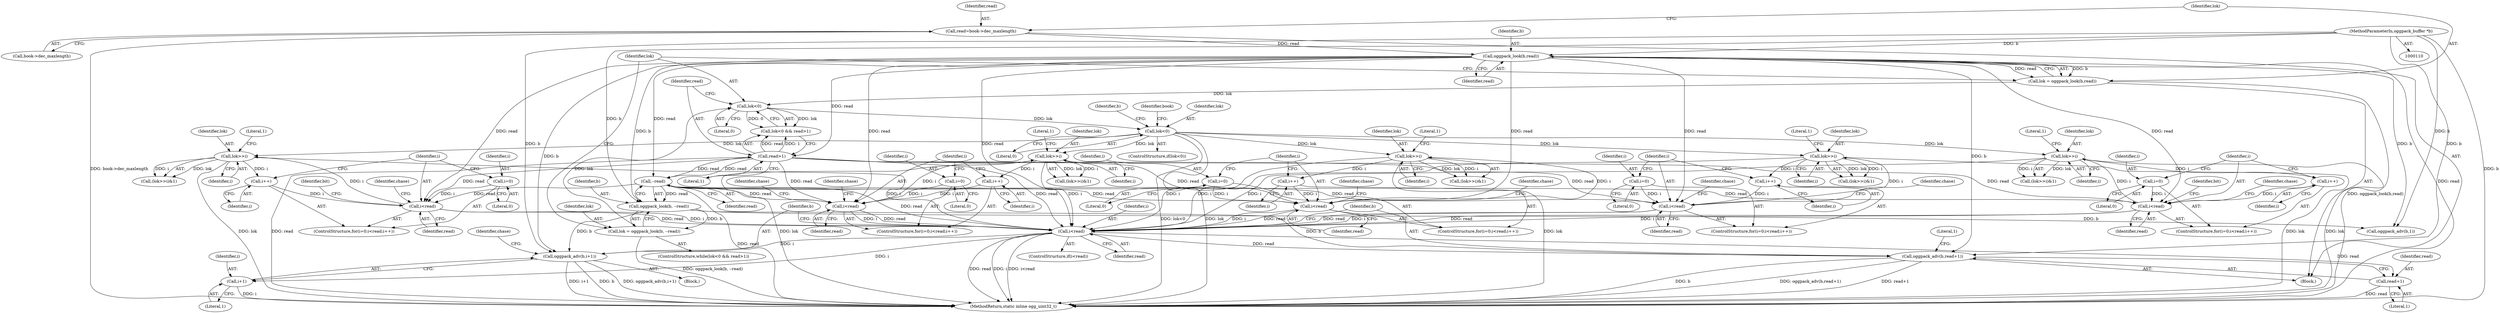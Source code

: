 digraph "1_Android_eeb4e45d5683f88488c083ecf142dc89bc3f0b47_2@API" {
"1000422" [label="(Call,i<read)"];
"1000227" [label="(Call,lok>>i)"];
"1000146" [label="(Call,lok<0)"];
"1000133" [label="(Call,lok<0)"];
"1000125" [label="(Call,lok = oggpack_look(b,read))"];
"1000127" [label="(Call,oggpack_look(b,read))"];
"1000112" [label="(MethodParameterIn,oggpack_buffer *b)"];
"1000119" [label="(Call,read=book->dec_maxlength)"];
"1000139" [label="(Call,lok = oggpack_look(b, --read))"];
"1000141" [label="(Call,oggpack_look(b, --read))"];
"1000143" [label="(Call,--read)"];
"1000136" [label="(Call,read>1)"];
"1000217" [label="(Call,i<read)"];
"1000220" [label="(Call,i++)"];
"1000214" [label="(Call,i=0)"];
"1000299" [label="(Call,lok>>i)"];
"1000280" [label="(Call,i<read)"];
"1000283" [label="(Call,i++)"];
"1000277" [label="(Call,i=0)"];
"1000175" [label="(Call,i<read)"];
"1000178" [label="(Call,i++)"];
"1000190" [label="(Call,lok>>i)"];
"1000172" [label="(Call,i=0)"];
"1000408" [label="(Call,lok>>i)"];
"1000389" [label="(Call,i<read)"];
"1000392" [label="(Call,i++)"];
"1000386" [label="(Call,i=0)"];
"1000326" [label="(Call,i<read)"];
"1000329" [label="(Call,i++)"];
"1000336" [label="(Call,lok>>i)"];
"1000323" [label="(Call,i=0)"];
"1000426" [label="(Call,oggpack_adv(b,i+1))"];
"1000428" [label="(Call,i+1)"];
"1000433" [label="(Call,oggpack_adv(b,read+1))"];
"1000435" [label="(Call,read+1)"];
"1000193" [label="(Literal,1)"];
"1000173" [label="(Identifier,i)"];
"1000430" [label="(Literal,1)"];
"1000139" [label="(Call,lok = oggpack_look(b, --read))"];
"1000437" [label="(Literal,1)"];
"1000433" [label="(Call,oggpack_adv(b,read+1))"];
"1000428" [label="(Call,i+1)"];
"1000425" [label="(Block,)"];
"1000133" [label="(Call,lok<0)"];
"1000396" [label="(Identifier,chase)"];
"1000216" [label="(Literal,0)"];
"1000200" [label="(Identifier,chase)"];
"1000174" [label="(Literal,0)"];
"1000128" [label="(Identifier,b)"];
"1000132" [label="(Call,lok<0 && read>1)"];
"1000328" [label="(Identifier,read)"];
"1000287" [label="(Identifier,chase)"];
"1000226" [label="(Call,(lok>>i)&1)"];
"1000225" [label="(Identifier,bit)"];
"1000298" [label="(Call,(lok>>i)&1)"];
"1000387" [label="(Identifier,i)"];
"1000329" [label="(Call,i++)"];
"1000220" [label="(Call,i++)"];
"1000214" [label="(Call,i=0)"];
"1000120" [label="(Identifier,read)"];
"1000323" [label="(Call,i=0)"];
"1000421" [label="(ControlStructure,if(i<read))"];
"1000280" [label="(Call,i<read)"];
"1000392" [label="(Call,i++)"];
"1000436" [label="(Identifier,read)"];
"1000330" [label="(Identifier,i)"];
"1000119" [label="(Call,read=book->dec_maxlength)"];
"1000215" [label="(Identifier,i)"];
"1000300" [label="(Identifier,lok)"];
"1000388" [label="(Literal,0)"];
"1000302" [label="(Literal,1)"];
"1000126" [label="(Identifier,lok)"];
"1000411" [label="(Literal,1)"];
"1000309" [label="(Identifier,chase)"];
"1000217" [label="(Call,i<read)"];
"1000190" [label="(Call,lok>>i)"];
"1000148" [label="(Literal,0)"];
"1000283" [label="(Call,i++)"];
"1000213" [label="(ControlStructure,for(i=0;i<read;i++))"];
"1000424" [label="(Identifier,read)"];
"1000284" [label="(Identifier,i)"];
"1000134" [label="(Identifier,lok)"];
"1000408" [label="(Call,lok>>i)"];
"1000385" [label="(ControlStructure,for(i=0;i<read;i++))"];
"1000334" [label="(Identifier,bit)"];
"1000391" [label="(Identifier,read)"];
"1000145" [label="(ControlStructure,if(lok<0))"];
"1000140" [label="(Identifier,lok)"];
"1000178" [label="(Call,i++)"];
"1000429" [label="(Identifier,i)"];
"1000189" [label="(Call,(lok>>i)&1)"];
"1000141" [label="(Call,oggpack_look(b, --read))"];
"1000191" [label="(Identifier,lok)"];
"1000281" [label="(Identifier,i)"];
"1000230" [label="(Literal,1)"];
"1000218" [label="(Identifier,i)"];
"1000322" [label="(ControlStructure,for(i=0;i<read;i++))"];
"1000221" [label="(Identifier,i)"];
"1000192" [label="(Identifier,i)"];
"1000276" [label="(ControlStructure,for(i=0;i<read;i++))"];
"1000136" [label="(Call,read>1)"];
"1000151" [label="(Identifier,b)"];
"1000327" [label="(Identifier,i)"];
"1000229" [label="(Identifier,i)"];
"1000177" [label="(Identifier,read)"];
"1000335" [label="(Call,(lok>>i)&1)"];
"1000432" [label="(Identifier,chase)"];
"1000277" [label="(Call,i=0)"];
"1000131" [label="(ControlStructure,while(lok<0 && read>1))"];
"1000219" [label="(Identifier,read)"];
"1000337" [label="(Identifier,lok)"];
"1000380" [label="(Identifier,chase)"];
"1000427" [label="(Identifier,b)"];
"1000426" [label="(Call,oggpack_adv(b,i+1))"];
"1000338" [label="(Identifier,i)"];
"1000150" [label="(Call,oggpack_adv(b,1))"];
"1000125" [label="(Call,lok = oggpack_look(b,read))"];
"1000143" [label="(Call,--read)"];
"1000172" [label="(Call,i=0)"];
"1000144" [label="(Identifier,read)"];
"1000182" [label="(Identifier,chase)"];
"1000390" [label="(Identifier,i)"];
"1000121" [label="(Call,book->dec_maxlength)"];
"1000138" [label="(Literal,1)"];
"1000127" [label="(Call,oggpack_look(b,read))"];
"1000179" [label="(Identifier,i)"];
"1000407" [label="(Call,(lok>>i)&1)"];
"1000423" [label="(Identifier,i)"];
"1000113" [label="(Block,)"];
"1000422" [label="(Call,i<read)"];
"1000418" [label="(Identifier,chase)"];
"1000137" [label="(Identifier,read)"];
"1000325" [label="(Literal,0)"];
"1000326" [label="(Call,i<read)"];
"1000324" [label="(Identifier,i)"];
"1000158" [label="(Identifier,book)"];
"1000271" [label="(Identifier,chase)"];
"1000336" [label="(Call,lok>>i)"];
"1000339" [label="(Literal,1)"];
"1000282" [label="(Identifier,read)"];
"1000393" [label="(Identifier,i)"];
"1000409" [label="(Identifier,lok)"];
"1000410" [label="(Identifier,i)"];
"1000228" [label="(Identifier,lok)"];
"1000278" [label="(Identifier,i)"];
"1000142" [label="(Identifier,b)"];
"1000279" [label="(Literal,0)"];
"1000176" [label="(Identifier,i)"];
"1000386" [label="(Call,i=0)"];
"1000129" [label="(Identifier,read)"];
"1000440" [label="(Literal,1)"];
"1000434" [label="(Identifier,b)"];
"1000227" [label="(Call,lok>>i)"];
"1000299" [label="(Call,lok>>i)"];
"1000146" [label="(Call,lok<0)"];
"1000171" [label="(ControlStructure,for(i=0;i<read;i++))"];
"1000435" [label="(Call,read+1)"];
"1000147" [label="(Identifier,lok)"];
"1000441" [label="(MethodReturn,static inline ogg_uint32_t)"];
"1000389" [label="(Call,i<read)"];
"1000112" [label="(MethodParameterIn,oggpack_buffer *b)"];
"1000135" [label="(Literal,0)"];
"1000301" [label="(Identifier,i)"];
"1000175" [label="(Call,i<read)"];
"1000422" -> "1000421"  [label="AST: "];
"1000422" -> "1000424"  [label="CFG: "];
"1000423" -> "1000422"  [label="AST: "];
"1000424" -> "1000422"  [label="AST: "];
"1000427" -> "1000422"  [label="CFG: "];
"1000434" -> "1000422"  [label="CFG: "];
"1000422" -> "1000441"  [label="DDG: i"];
"1000422" -> "1000441"  [label="DDG: i<read"];
"1000422" -> "1000441"  [label="DDG: read"];
"1000227" -> "1000422"  [label="DDG: i"];
"1000299" -> "1000422"  [label="DDG: i"];
"1000175" -> "1000422"  [label="DDG: i"];
"1000175" -> "1000422"  [label="DDG: read"];
"1000408" -> "1000422"  [label="DDG: i"];
"1000326" -> "1000422"  [label="DDG: i"];
"1000326" -> "1000422"  [label="DDG: read"];
"1000190" -> "1000422"  [label="DDG: i"];
"1000217" -> "1000422"  [label="DDG: i"];
"1000217" -> "1000422"  [label="DDG: read"];
"1000336" -> "1000422"  [label="DDG: i"];
"1000389" -> "1000422"  [label="DDG: i"];
"1000389" -> "1000422"  [label="DDG: read"];
"1000280" -> "1000422"  [label="DDG: i"];
"1000280" -> "1000422"  [label="DDG: read"];
"1000136" -> "1000422"  [label="DDG: read"];
"1000127" -> "1000422"  [label="DDG: read"];
"1000143" -> "1000422"  [label="DDG: read"];
"1000422" -> "1000426"  [label="DDG: i"];
"1000422" -> "1000428"  [label="DDG: i"];
"1000422" -> "1000433"  [label="DDG: read"];
"1000422" -> "1000435"  [label="DDG: read"];
"1000227" -> "1000226"  [label="AST: "];
"1000227" -> "1000229"  [label="CFG: "];
"1000228" -> "1000227"  [label="AST: "];
"1000229" -> "1000227"  [label="AST: "];
"1000230" -> "1000227"  [label="CFG: "];
"1000227" -> "1000441"  [label="DDG: lok"];
"1000227" -> "1000220"  [label="DDG: i"];
"1000227" -> "1000226"  [label="DDG: lok"];
"1000227" -> "1000226"  [label="DDG: i"];
"1000146" -> "1000227"  [label="DDG: lok"];
"1000217" -> "1000227"  [label="DDG: i"];
"1000146" -> "1000145"  [label="AST: "];
"1000146" -> "1000148"  [label="CFG: "];
"1000147" -> "1000146"  [label="AST: "];
"1000148" -> "1000146"  [label="AST: "];
"1000151" -> "1000146"  [label="CFG: "];
"1000158" -> "1000146"  [label="CFG: "];
"1000146" -> "1000441"  [label="DDG: lok<0"];
"1000146" -> "1000441"  [label="DDG: lok"];
"1000133" -> "1000146"  [label="DDG: lok"];
"1000146" -> "1000190"  [label="DDG: lok"];
"1000146" -> "1000299"  [label="DDG: lok"];
"1000146" -> "1000336"  [label="DDG: lok"];
"1000146" -> "1000408"  [label="DDG: lok"];
"1000133" -> "1000132"  [label="AST: "];
"1000133" -> "1000135"  [label="CFG: "];
"1000134" -> "1000133"  [label="AST: "];
"1000135" -> "1000133"  [label="AST: "];
"1000137" -> "1000133"  [label="CFG: "];
"1000132" -> "1000133"  [label="CFG: "];
"1000133" -> "1000132"  [label="DDG: lok"];
"1000133" -> "1000132"  [label="DDG: 0"];
"1000125" -> "1000133"  [label="DDG: lok"];
"1000139" -> "1000133"  [label="DDG: lok"];
"1000125" -> "1000113"  [label="AST: "];
"1000125" -> "1000127"  [label="CFG: "];
"1000126" -> "1000125"  [label="AST: "];
"1000127" -> "1000125"  [label="AST: "];
"1000134" -> "1000125"  [label="CFG: "];
"1000125" -> "1000441"  [label="DDG: oggpack_look(b,read)"];
"1000127" -> "1000125"  [label="DDG: b"];
"1000127" -> "1000125"  [label="DDG: read"];
"1000127" -> "1000129"  [label="CFG: "];
"1000128" -> "1000127"  [label="AST: "];
"1000129" -> "1000127"  [label="AST: "];
"1000127" -> "1000441"  [label="DDG: read"];
"1000112" -> "1000127"  [label="DDG: b"];
"1000119" -> "1000127"  [label="DDG: read"];
"1000127" -> "1000136"  [label="DDG: read"];
"1000127" -> "1000141"  [label="DDG: b"];
"1000127" -> "1000143"  [label="DDG: read"];
"1000127" -> "1000150"  [label="DDG: b"];
"1000127" -> "1000175"  [label="DDG: read"];
"1000127" -> "1000217"  [label="DDG: read"];
"1000127" -> "1000280"  [label="DDG: read"];
"1000127" -> "1000326"  [label="DDG: read"];
"1000127" -> "1000389"  [label="DDG: read"];
"1000127" -> "1000426"  [label="DDG: b"];
"1000127" -> "1000433"  [label="DDG: b"];
"1000112" -> "1000110"  [label="AST: "];
"1000112" -> "1000441"  [label="DDG: b"];
"1000112" -> "1000141"  [label="DDG: b"];
"1000112" -> "1000150"  [label="DDG: b"];
"1000112" -> "1000426"  [label="DDG: b"];
"1000112" -> "1000433"  [label="DDG: b"];
"1000119" -> "1000113"  [label="AST: "];
"1000119" -> "1000121"  [label="CFG: "];
"1000120" -> "1000119"  [label="AST: "];
"1000121" -> "1000119"  [label="AST: "];
"1000126" -> "1000119"  [label="CFG: "];
"1000119" -> "1000441"  [label="DDG: book->dec_maxlength"];
"1000139" -> "1000131"  [label="AST: "];
"1000139" -> "1000141"  [label="CFG: "];
"1000140" -> "1000139"  [label="AST: "];
"1000141" -> "1000139"  [label="AST: "];
"1000134" -> "1000139"  [label="CFG: "];
"1000139" -> "1000441"  [label="DDG: oggpack_look(b, --read)"];
"1000141" -> "1000139"  [label="DDG: b"];
"1000141" -> "1000143"  [label="CFG: "];
"1000142" -> "1000141"  [label="AST: "];
"1000143" -> "1000141"  [label="AST: "];
"1000143" -> "1000141"  [label="DDG: read"];
"1000141" -> "1000150"  [label="DDG: b"];
"1000141" -> "1000426"  [label="DDG: b"];
"1000141" -> "1000433"  [label="DDG: b"];
"1000143" -> "1000144"  [label="CFG: "];
"1000144" -> "1000143"  [label="AST: "];
"1000143" -> "1000441"  [label="DDG: read"];
"1000143" -> "1000136"  [label="DDG: read"];
"1000136" -> "1000143"  [label="DDG: read"];
"1000143" -> "1000175"  [label="DDG: read"];
"1000143" -> "1000217"  [label="DDG: read"];
"1000143" -> "1000280"  [label="DDG: read"];
"1000143" -> "1000326"  [label="DDG: read"];
"1000143" -> "1000389"  [label="DDG: read"];
"1000136" -> "1000132"  [label="AST: "];
"1000136" -> "1000138"  [label="CFG: "];
"1000137" -> "1000136"  [label="AST: "];
"1000138" -> "1000136"  [label="AST: "];
"1000132" -> "1000136"  [label="CFG: "];
"1000136" -> "1000441"  [label="DDG: read"];
"1000136" -> "1000132"  [label="DDG: read"];
"1000136" -> "1000132"  [label="DDG: 1"];
"1000136" -> "1000175"  [label="DDG: read"];
"1000136" -> "1000217"  [label="DDG: read"];
"1000136" -> "1000280"  [label="DDG: read"];
"1000136" -> "1000326"  [label="DDG: read"];
"1000136" -> "1000389"  [label="DDG: read"];
"1000217" -> "1000213"  [label="AST: "];
"1000217" -> "1000219"  [label="CFG: "];
"1000218" -> "1000217"  [label="AST: "];
"1000219" -> "1000217"  [label="AST: "];
"1000225" -> "1000217"  [label="CFG: "];
"1000271" -> "1000217"  [label="CFG: "];
"1000220" -> "1000217"  [label="DDG: i"];
"1000214" -> "1000217"  [label="DDG: i"];
"1000220" -> "1000213"  [label="AST: "];
"1000220" -> "1000221"  [label="CFG: "];
"1000221" -> "1000220"  [label="AST: "];
"1000218" -> "1000220"  [label="CFG: "];
"1000214" -> "1000213"  [label="AST: "];
"1000214" -> "1000216"  [label="CFG: "];
"1000215" -> "1000214"  [label="AST: "];
"1000216" -> "1000214"  [label="AST: "];
"1000218" -> "1000214"  [label="CFG: "];
"1000299" -> "1000298"  [label="AST: "];
"1000299" -> "1000301"  [label="CFG: "];
"1000300" -> "1000299"  [label="AST: "];
"1000301" -> "1000299"  [label="AST: "];
"1000302" -> "1000299"  [label="CFG: "];
"1000299" -> "1000441"  [label="DDG: lok"];
"1000299" -> "1000283"  [label="DDG: i"];
"1000299" -> "1000298"  [label="DDG: lok"];
"1000299" -> "1000298"  [label="DDG: i"];
"1000280" -> "1000299"  [label="DDG: i"];
"1000280" -> "1000276"  [label="AST: "];
"1000280" -> "1000282"  [label="CFG: "];
"1000281" -> "1000280"  [label="AST: "];
"1000282" -> "1000280"  [label="AST: "];
"1000287" -> "1000280"  [label="CFG: "];
"1000309" -> "1000280"  [label="CFG: "];
"1000283" -> "1000280"  [label="DDG: i"];
"1000277" -> "1000280"  [label="DDG: i"];
"1000283" -> "1000276"  [label="AST: "];
"1000283" -> "1000284"  [label="CFG: "];
"1000284" -> "1000283"  [label="AST: "];
"1000281" -> "1000283"  [label="CFG: "];
"1000277" -> "1000276"  [label="AST: "];
"1000277" -> "1000279"  [label="CFG: "];
"1000278" -> "1000277"  [label="AST: "];
"1000279" -> "1000277"  [label="AST: "];
"1000281" -> "1000277"  [label="CFG: "];
"1000175" -> "1000171"  [label="AST: "];
"1000175" -> "1000177"  [label="CFG: "];
"1000176" -> "1000175"  [label="AST: "];
"1000177" -> "1000175"  [label="AST: "];
"1000182" -> "1000175"  [label="CFG: "];
"1000200" -> "1000175"  [label="CFG: "];
"1000178" -> "1000175"  [label="DDG: i"];
"1000172" -> "1000175"  [label="DDG: i"];
"1000175" -> "1000190"  [label="DDG: i"];
"1000178" -> "1000171"  [label="AST: "];
"1000178" -> "1000179"  [label="CFG: "];
"1000179" -> "1000178"  [label="AST: "];
"1000176" -> "1000178"  [label="CFG: "];
"1000190" -> "1000178"  [label="DDG: i"];
"1000190" -> "1000189"  [label="AST: "];
"1000190" -> "1000192"  [label="CFG: "];
"1000191" -> "1000190"  [label="AST: "];
"1000192" -> "1000190"  [label="AST: "];
"1000193" -> "1000190"  [label="CFG: "];
"1000190" -> "1000441"  [label="DDG: lok"];
"1000190" -> "1000189"  [label="DDG: lok"];
"1000190" -> "1000189"  [label="DDG: i"];
"1000172" -> "1000171"  [label="AST: "];
"1000172" -> "1000174"  [label="CFG: "];
"1000173" -> "1000172"  [label="AST: "];
"1000174" -> "1000172"  [label="AST: "];
"1000176" -> "1000172"  [label="CFG: "];
"1000408" -> "1000407"  [label="AST: "];
"1000408" -> "1000410"  [label="CFG: "];
"1000409" -> "1000408"  [label="AST: "];
"1000410" -> "1000408"  [label="AST: "];
"1000411" -> "1000408"  [label="CFG: "];
"1000408" -> "1000441"  [label="DDG: lok"];
"1000408" -> "1000392"  [label="DDG: i"];
"1000408" -> "1000407"  [label="DDG: lok"];
"1000408" -> "1000407"  [label="DDG: i"];
"1000389" -> "1000408"  [label="DDG: i"];
"1000389" -> "1000385"  [label="AST: "];
"1000389" -> "1000391"  [label="CFG: "];
"1000390" -> "1000389"  [label="AST: "];
"1000391" -> "1000389"  [label="AST: "];
"1000396" -> "1000389"  [label="CFG: "];
"1000418" -> "1000389"  [label="CFG: "];
"1000392" -> "1000389"  [label="DDG: i"];
"1000386" -> "1000389"  [label="DDG: i"];
"1000392" -> "1000385"  [label="AST: "];
"1000392" -> "1000393"  [label="CFG: "];
"1000393" -> "1000392"  [label="AST: "];
"1000390" -> "1000392"  [label="CFG: "];
"1000386" -> "1000385"  [label="AST: "];
"1000386" -> "1000388"  [label="CFG: "];
"1000387" -> "1000386"  [label="AST: "];
"1000388" -> "1000386"  [label="AST: "];
"1000390" -> "1000386"  [label="CFG: "];
"1000326" -> "1000322"  [label="AST: "];
"1000326" -> "1000328"  [label="CFG: "];
"1000327" -> "1000326"  [label="AST: "];
"1000328" -> "1000326"  [label="AST: "];
"1000334" -> "1000326"  [label="CFG: "];
"1000380" -> "1000326"  [label="CFG: "];
"1000329" -> "1000326"  [label="DDG: i"];
"1000323" -> "1000326"  [label="DDG: i"];
"1000326" -> "1000336"  [label="DDG: i"];
"1000329" -> "1000322"  [label="AST: "];
"1000329" -> "1000330"  [label="CFG: "];
"1000330" -> "1000329"  [label="AST: "];
"1000327" -> "1000329"  [label="CFG: "];
"1000336" -> "1000329"  [label="DDG: i"];
"1000336" -> "1000335"  [label="AST: "];
"1000336" -> "1000338"  [label="CFG: "];
"1000337" -> "1000336"  [label="AST: "];
"1000338" -> "1000336"  [label="AST: "];
"1000339" -> "1000336"  [label="CFG: "];
"1000336" -> "1000441"  [label="DDG: lok"];
"1000336" -> "1000335"  [label="DDG: lok"];
"1000336" -> "1000335"  [label="DDG: i"];
"1000323" -> "1000322"  [label="AST: "];
"1000323" -> "1000325"  [label="CFG: "];
"1000324" -> "1000323"  [label="AST: "];
"1000325" -> "1000323"  [label="AST: "];
"1000327" -> "1000323"  [label="CFG: "];
"1000426" -> "1000425"  [label="AST: "];
"1000426" -> "1000428"  [label="CFG: "];
"1000427" -> "1000426"  [label="AST: "];
"1000428" -> "1000426"  [label="AST: "];
"1000432" -> "1000426"  [label="CFG: "];
"1000426" -> "1000441"  [label="DDG: i+1"];
"1000426" -> "1000441"  [label="DDG: b"];
"1000426" -> "1000441"  [label="DDG: oggpack_adv(b,i+1)"];
"1000428" -> "1000430"  [label="CFG: "];
"1000429" -> "1000428"  [label="AST: "];
"1000430" -> "1000428"  [label="AST: "];
"1000428" -> "1000441"  [label="DDG: i"];
"1000433" -> "1000113"  [label="AST: "];
"1000433" -> "1000435"  [label="CFG: "];
"1000434" -> "1000433"  [label="AST: "];
"1000435" -> "1000433"  [label="AST: "];
"1000440" -> "1000433"  [label="CFG: "];
"1000433" -> "1000441"  [label="DDG: b"];
"1000433" -> "1000441"  [label="DDG: oggpack_adv(b,read+1)"];
"1000433" -> "1000441"  [label="DDG: read+1"];
"1000435" -> "1000437"  [label="CFG: "];
"1000436" -> "1000435"  [label="AST: "];
"1000437" -> "1000435"  [label="AST: "];
"1000435" -> "1000441"  [label="DDG: read"];
}
